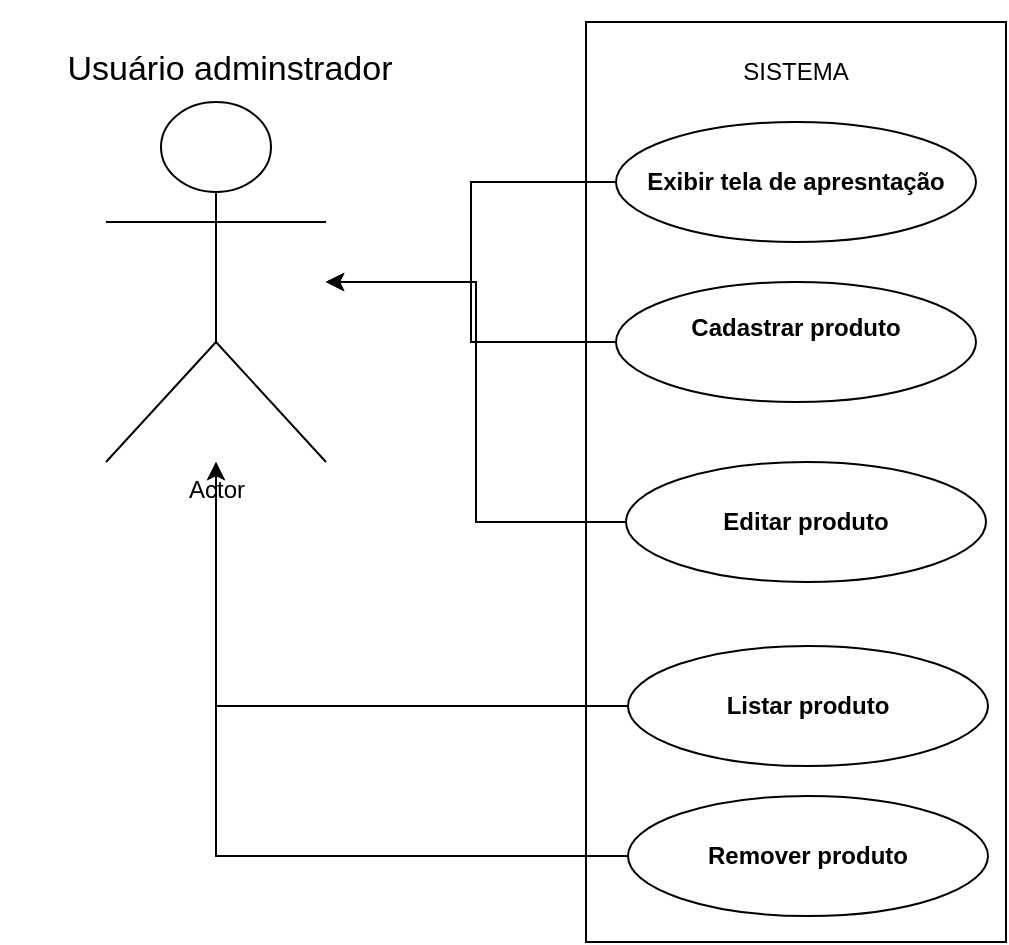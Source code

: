 <mxfile version="28.0.9">
  <diagram name="Página-1" id="z99FFHsPJoyMuPKkLOfL">
    <mxGraphModel dx="946" dy="605" grid="1" gridSize="10" guides="1" tooltips="1" connect="1" arrows="1" fold="1" page="1" pageScale="1" pageWidth="827" pageHeight="1169" math="0" shadow="0">
      <root>
        <mxCell id="0" />
        <mxCell id="1" parent="0" />
        <mxCell id="5gMiL4Qt_F5TNdLZ4nxY-1" value="Actor" style="shape=umlActor;verticalLabelPosition=bottom;verticalAlign=top;html=1;outlineConnect=0;" vertex="1" parent="1">
          <mxGeometry x="280" y="230" width="110" height="180" as="geometry" />
        </mxCell>
        <mxCell id="5gMiL4Qt_F5TNdLZ4nxY-5" value="Usuário adminstrador" style="text;html=1;align=center;verticalAlign=middle;whiteSpace=wrap;rounded=0;fontSize=17;" vertex="1" parent="1">
          <mxGeometry x="227" y="179" width="230" height="70" as="geometry" />
        </mxCell>
        <mxCell id="5gMiL4Qt_F5TNdLZ4nxY-6" value="" style="rounded=0;whiteSpace=wrap;html=1;" vertex="1" parent="1">
          <mxGeometry x="520" y="190" width="210" height="460" as="geometry" />
        </mxCell>
        <mxCell id="5gMiL4Qt_F5TNdLZ4nxY-7" value="SISTEMA" style="text;html=1;align=center;verticalAlign=middle;whiteSpace=wrap;rounded=0;" vertex="1" parent="1">
          <mxGeometry x="550" y="190" width="150" height="50" as="geometry" />
        </mxCell>
        <mxCell id="5gMiL4Qt_F5TNdLZ4nxY-33" style="edgeStyle=orthogonalEdgeStyle;rounded=0;orthogonalLoop=1;jettySize=auto;html=1;" edge="1" parent="1" source="5gMiL4Qt_F5TNdLZ4nxY-8" target="5gMiL4Qt_F5TNdLZ4nxY-1">
          <mxGeometry relative="1" as="geometry" />
        </mxCell>
        <mxCell id="5gMiL4Qt_F5TNdLZ4nxY-8" value="Exibir tela de apresntação" style="ellipse;whiteSpace=wrap;html=1;fontStyle=1" vertex="1" parent="1">
          <mxGeometry x="535" y="240" width="180" height="60" as="geometry" />
        </mxCell>
        <mxCell id="5gMiL4Qt_F5TNdLZ4nxY-34" style="edgeStyle=orthogonalEdgeStyle;rounded=0;orthogonalLoop=1;jettySize=auto;html=1;" edge="1" parent="1" source="5gMiL4Qt_F5TNdLZ4nxY-13" target="5gMiL4Qt_F5TNdLZ4nxY-1">
          <mxGeometry relative="1" as="geometry" />
        </mxCell>
        <mxCell id="5gMiL4Qt_F5TNdLZ4nxY-13" value="Cadastrar produto&lt;div&gt;&lt;br&gt;&lt;/div&gt;" style="ellipse;whiteSpace=wrap;html=1;fontStyle=1;fontSize=12;" vertex="1" parent="1">
          <mxGeometry x="535" y="320" width="180" height="60" as="geometry" />
        </mxCell>
        <mxCell id="5gMiL4Qt_F5TNdLZ4nxY-35" style="edgeStyle=orthogonalEdgeStyle;rounded=0;orthogonalLoop=1;jettySize=auto;html=1;" edge="1" parent="1" source="5gMiL4Qt_F5TNdLZ4nxY-14" target="5gMiL4Qt_F5TNdLZ4nxY-1">
          <mxGeometry relative="1" as="geometry" />
        </mxCell>
        <mxCell id="5gMiL4Qt_F5TNdLZ4nxY-14" value="Editar produto" style="ellipse;whiteSpace=wrap;html=1;fontStyle=1" vertex="1" parent="1">
          <mxGeometry x="540" y="410" width="180" height="60" as="geometry" />
        </mxCell>
        <mxCell id="5gMiL4Qt_F5TNdLZ4nxY-36" style="edgeStyle=orthogonalEdgeStyle;rounded=0;orthogonalLoop=1;jettySize=auto;html=1;" edge="1" parent="1" source="5gMiL4Qt_F5TNdLZ4nxY-15" target="5gMiL4Qt_F5TNdLZ4nxY-1">
          <mxGeometry relative="1" as="geometry" />
        </mxCell>
        <mxCell id="5gMiL4Qt_F5TNdLZ4nxY-15" value="Listar produto" style="ellipse;whiteSpace=wrap;html=1;fontStyle=1" vertex="1" parent="1">
          <mxGeometry x="541" y="502" width="180" height="60" as="geometry" />
        </mxCell>
        <mxCell id="5gMiL4Qt_F5TNdLZ4nxY-37" style="edgeStyle=orthogonalEdgeStyle;rounded=0;orthogonalLoop=1;jettySize=auto;html=1;" edge="1" parent="1" source="5gMiL4Qt_F5TNdLZ4nxY-23" target="5gMiL4Qt_F5TNdLZ4nxY-1">
          <mxGeometry relative="1" as="geometry" />
        </mxCell>
        <mxCell id="5gMiL4Qt_F5TNdLZ4nxY-23" value="Remover produto" style="ellipse;whiteSpace=wrap;html=1;fontStyle=1" vertex="1" parent="1">
          <mxGeometry x="541" y="577" width="180" height="60" as="geometry" />
        </mxCell>
      </root>
    </mxGraphModel>
  </diagram>
</mxfile>
